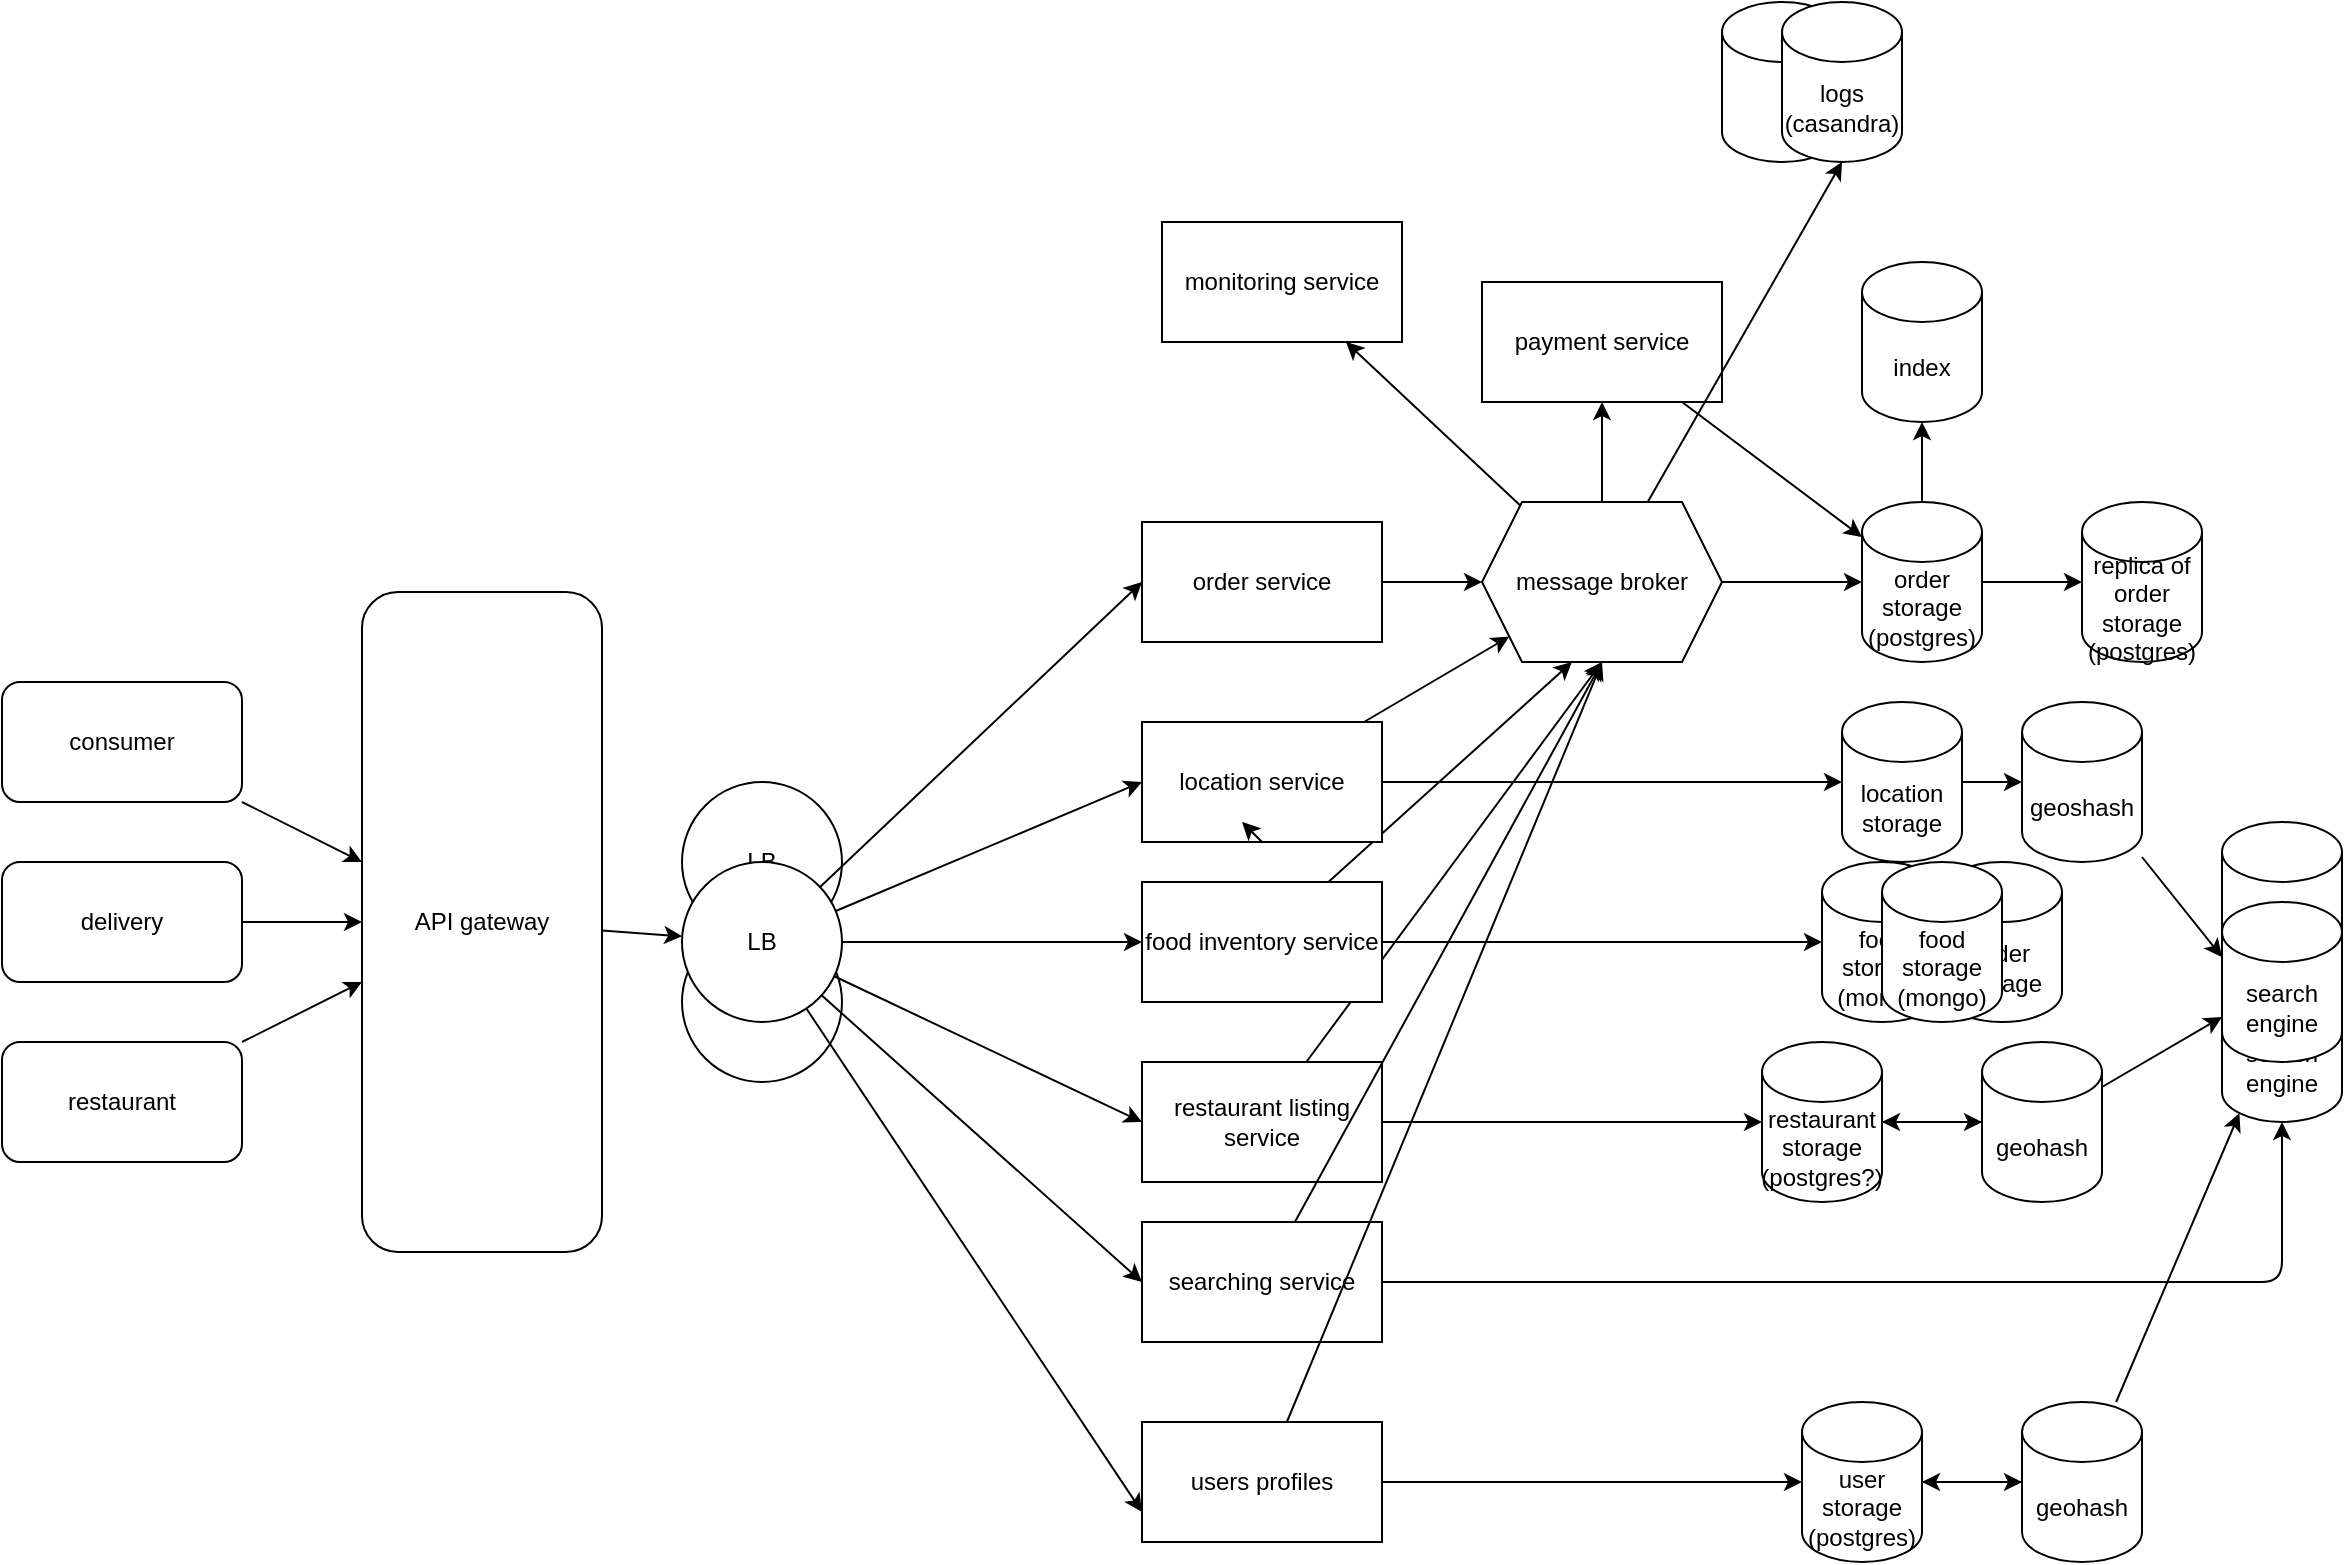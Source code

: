 <mxfile>
    <diagram id="ACZVWDw1_Y8eADHorTDW" name="Page-1">
        <mxGraphModel dx="1756" dy="1952" grid="1" gridSize="10" guides="1" tooltips="1" connect="1" arrows="1" fold="1" page="1" pageScale="1" pageWidth="827" pageHeight="1169" math="0" shadow="0">
            <root>
                <mxCell id="0"/>
                <mxCell id="1" parent="0"/>
                <mxCell id="83" value="" style="edgeStyle=none;html=1;" edge="1" parent="1" source="80" target="79">
                    <mxGeometry relative="1" as="geometry"/>
                </mxCell>
                <mxCell id="85" style="edgeStyle=none;html=1;" edge="1" parent="1" source="80" target="27">
                    <mxGeometry relative="1" as="geometry"/>
                </mxCell>
                <mxCell id="80" value="geohash" style="shape=cylinder3;whiteSpace=wrap;html=1;boundedLbl=1;backgroundOutline=1;size=15;fontStyle=0" vertex="1" parent="1">
                    <mxGeometry x="970" y="220" width="60" height="80" as="geometry"/>
                </mxCell>
                <mxCell id="84" value="" style="edgeStyle=none;html=1;" edge="1" parent="1" source="79" target="80">
                    <mxGeometry relative="1" as="geometry"/>
                </mxCell>
                <mxCell id="79" value="restaurant storage&lt;br&gt;(postgres?)" style="shape=cylinder3;whiteSpace=wrap;html=1;boundedLbl=1;backgroundOutline=1;size=15;fontStyle=0" vertex="1" parent="1">
                    <mxGeometry x="860" y="220" width="60" height="80" as="geometry"/>
                </mxCell>
                <mxCell id="60" value="search engine" style="shape=cylinder3;whiteSpace=wrap;html=1;boundedLbl=1;backgroundOutline=1;size=15;" vertex="1" parent="1">
                    <mxGeometry x="1090" y="180" width="60" height="80" as="geometry"/>
                </mxCell>
                <mxCell id="61" value="search engine" style="shape=cylinder3;whiteSpace=wrap;html=1;boundedLbl=1;backgroundOutline=1;size=15;" vertex="1" parent="1">
                    <mxGeometry x="1090" y="110" width="60" height="80" as="geometry"/>
                </mxCell>
                <mxCell id="58" value="food storage&lt;br&gt;(mongo)" style="shape=cylinder3;whiteSpace=wrap;html=1;boundedLbl=1;backgroundOutline=1;size=15;" vertex="1" parent="1">
                    <mxGeometry x="890" y="130" width="60" height="80" as="geometry"/>
                </mxCell>
                <mxCell id="56" value="order storage" style="shape=cylinder3;whiteSpace=wrap;html=1;boundedLbl=1;backgroundOutline=1;size=15;fontStyle=0" vertex="1" parent="1">
                    <mxGeometry x="950" y="130" width="60" height="80" as="geometry"/>
                </mxCell>
                <mxCell id="38" value="LB" style="ellipse;whiteSpace=wrap;html=1;aspect=fixed;" vertex="1" parent="1">
                    <mxGeometry x="320" y="160" width="80" height="80" as="geometry"/>
                </mxCell>
                <mxCell id="37" value="LB" style="ellipse;whiteSpace=wrap;html=1;aspect=fixed;" vertex="1" parent="1">
                    <mxGeometry x="320" y="90" width="80" height="80" as="geometry"/>
                </mxCell>
                <mxCell id="2" value="" style="edgeStyle=none;html=1;" edge="1" parent="1" source="3" target="14">
                    <mxGeometry relative="1" as="geometry"/>
                </mxCell>
                <mxCell id="3" value="consumer" style="rounded=1;whiteSpace=wrap;html=1;" vertex="1" parent="1">
                    <mxGeometry x="-20" y="40" width="120" height="60" as="geometry"/>
                </mxCell>
                <mxCell id="4" value="" style="edgeStyle=none;html=1;" edge="1" parent="1" source="5" target="14">
                    <mxGeometry relative="1" as="geometry"/>
                </mxCell>
                <mxCell id="5" value="delivery" style="rounded=1;whiteSpace=wrap;html=1;" vertex="1" parent="1">
                    <mxGeometry x="-20" y="130" width="120" height="60" as="geometry"/>
                </mxCell>
                <mxCell id="6" value="" style="edgeStyle=none;html=1;" edge="1" parent="1" source="7" target="14">
                    <mxGeometry relative="1" as="geometry"/>
                </mxCell>
                <mxCell id="7" value="restaurant" style="rounded=1;whiteSpace=wrap;html=1;" vertex="1" parent="1">
                    <mxGeometry x="-20" y="220" width="120" height="60" as="geometry"/>
                </mxCell>
                <mxCell id="36" value="" style="edgeStyle=none;html=1;" edge="1" parent="1" source="14" target="35">
                    <mxGeometry relative="1" as="geometry"/>
                </mxCell>
                <mxCell id="14" value="API gateway" style="rounded=1;whiteSpace=wrap;html=1;" vertex="1" parent="1">
                    <mxGeometry x="160" y="-5" width="120" height="330" as="geometry"/>
                </mxCell>
                <mxCell id="81" style="edgeStyle=none;html=1;entryX=0;entryY=0.5;entryDx=0;entryDy=0;entryPerimeter=0;" edge="1" parent="1" source="16" target="79">
                    <mxGeometry relative="1" as="geometry"/>
                </mxCell>
                <mxCell id="98" style="edgeStyle=none;html=1;entryX=0.5;entryY=1;entryDx=0;entryDy=0;" edge="1" parent="1" source="16" target="47">
                    <mxGeometry relative="1" as="geometry"/>
                </mxCell>
                <mxCell id="16" value="restaurant listing service" style="rounded=0;whiteSpace=wrap;html=1;" vertex="1" parent="1">
                    <mxGeometry x="550" y="230" width="120" height="60" as="geometry"/>
                </mxCell>
                <mxCell id="74" style="edgeStyle=none;html=1;" edge="1" parent="1" source="18" target="58">
                    <mxGeometry relative="1" as="geometry"/>
                </mxCell>
                <mxCell id="97" style="edgeStyle=none;html=1;entryX=0.375;entryY=1;entryDx=0;entryDy=0;" edge="1" parent="1" source="18" target="47">
                    <mxGeometry relative="1" as="geometry"/>
                </mxCell>
                <mxCell id="18" value="food inventory service" style="rounded=0;whiteSpace=wrap;html=1;" vertex="1" parent="1">
                    <mxGeometry x="550" y="140" width="120" height="60" as="geometry"/>
                </mxCell>
                <mxCell id="22" value="food storage&lt;br&gt;(mongo)" style="shape=cylinder3;whiteSpace=wrap;html=1;boundedLbl=1;backgroundOutline=1;size=15;" vertex="1" parent="1">
                    <mxGeometry x="920" y="130" width="60" height="80" as="geometry"/>
                </mxCell>
                <mxCell id="77" style="edgeStyle=none;html=1;entryX=0;entryY=0.5;entryDx=0;entryDy=0;entryPerimeter=0;" edge="1" parent="1" source="24" target="26">
                    <mxGeometry relative="1" as="geometry"/>
                </mxCell>
                <mxCell id="96" style="edgeStyle=none;html=1;" edge="1" parent="1" source="24" target="47">
                    <mxGeometry relative="1" as="geometry"/>
                </mxCell>
                <mxCell id="24" value="location service" style="rounded=0;whiteSpace=wrap;html=1;" vertex="1" parent="1">
                    <mxGeometry x="550" y="60" width="120" height="60" as="geometry"/>
                </mxCell>
                <mxCell id="76" value="" style="edgeStyle=none;html=1;" edge="1" parent="1" source="26" target="75">
                    <mxGeometry relative="1" as="geometry"/>
                </mxCell>
                <mxCell id="26" value="location storage" style="shape=cylinder3;whiteSpace=wrap;html=1;boundedLbl=1;backgroundOutline=1;size=15;" vertex="1" parent="1">
                    <mxGeometry x="900" y="50" width="60" height="80" as="geometry"/>
                </mxCell>
                <mxCell id="27" value="search engine" style="shape=cylinder3;whiteSpace=wrap;html=1;boundedLbl=1;backgroundOutline=1;size=15;" vertex="1" parent="1">
                    <mxGeometry x="1090" y="150" width="60" height="80" as="geometry"/>
                </mxCell>
                <mxCell id="82" style="edgeStyle=none;html=1;entryX=0.5;entryY=1;entryDx=0;entryDy=0;entryPerimeter=0;" edge="1" parent="1" source="29" target="60">
                    <mxGeometry relative="1" as="geometry">
                        <mxPoint x="1310" y="340" as="targetPoint"/>
                        <Array as="points">
                            <mxPoint x="1120" y="340"/>
                        </Array>
                    </mxGeometry>
                </mxCell>
                <mxCell id="99" style="edgeStyle=none;html=1;entryX=0.5;entryY=1;entryDx=0;entryDy=0;" edge="1" parent="1" source="29" target="47">
                    <mxGeometry relative="1" as="geometry"/>
                </mxCell>
                <mxCell id="29" value="searching service" style="rounded=0;whiteSpace=wrap;html=1;" vertex="1" parent="1">
                    <mxGeometry x="550" y="310" width="120" height="60" as="geometry"/>
                </mxCell>
                <mxCell id="49" value="" style="edgeStyle=none;html=1;" edge="1" parent="1" source="31" target="47">
                    <mxGeometry relative="1" as="geometry"/>
                </mxCell>
                <mxCell id="31" value="order service" style="rounded=0;whiteSpace=wrap;html=1;" vertex="1" parent="1">
                    <mxGeometry x="550" y="-40" width="120" height="60" as="geometry"/>
                </mxCell>
                <mxCell id="101" style="edgeStyle=none;html=1;" edge="1" parent="1" source="33" target="34">
                    <mxGeometry relative="1" as="geometry"/>
                </mxCell>
                <mxCell id="33" value="payment service" style="rounded=0;whiteSpace=wrap;html=1;" vertex="1" parent="1">
                    <mxGeometry x="720" y="-160" width="120" height="60" as="geometry"/>
                </mxCell>
                <mxCell id="53" value="" style="edgeStyle=none;html=1;" edge="1" parent="1" source="34" target="52">
                    <mxGeometry relative="1" as="geometry"/>
                </mxCell>
                <mxCell id="55" value="" style="edgeStyle=none;html=1;" edge="1" parent="1" source="34" target="54">
                    <mxGeometry relative="1" as="geometry"/>
                </mxCell>
                <mxCell id="34" value="order storage&lt;br&gt;(postgres)" style="shape=cylinder3;whiteSpace=wrap;html=1;boundedLbl=1;backgroundOutline=1;size=15;" vertex="1" parent="1">
                    <mxGeometry x="910" y="-50" width="60" height="80" as="geometry"/>
                </mxCell>
                <mxCell id="40" style="edgeStyle=none;html=1;entryX=0;entryY=0.5;entryDx=0;entryDy=0;" edge="1" parent="1" source="35" target="24">
                    <mxGeometry relative="1" as="geometry"/>
                </mxCell>
                <mxCell id="41" style="edgeStyle=none;html=1;entryX=0;entryY=0.5;entryDx=0;entryDy=0;" edge="1" parent="1" source="35" target="16">
                    <mxGeometry relative="1" as="geometry"/>
                </mxCell>
                <mxCell id="42" style="edgeStyle=none;html=1;entryX=0;entryY=0.5;entryDx=0;entryDy=0;" edge="1" parent="1" source="35" target="29">
                    <mxGeometry relative="1" as="geometry"/>
                </mxCell>
                <mxCell id="44" style="edgeStyle=none;html=1;entryX=0;entryY=0.5;entryDx=0;entryDy=0;" edge="1" parent="1" source="35" target="31">
                    <mxGeometry relative="1" as="geometry"/>
                </mxCell>
                <mxCell id="45" style="edgeStyle=none;html=1;entryX=0;entryY=0.5;entryDx=0;entryDy=0;" edge="1" parent="1" source="35" target="18">
                    <mxGeometry relative="1" as="geometry"/>
                </mxCell>
                <mxCell id="88" style="edgeStyle=none;html=1;entryX=0;entryY=0.75;entryDx=0;entryDy=0;" edge="1" parent="1" source="35" target="87">
                    <mxGeometry relative="1" as="geometry"/>
                </mxCell>
                <mxCell id="35" value="LB" style="ellipse;whiteSpace=wrap;html=1;aspect=fixed;" vertex="1" parent="1">
                    <mxGeometry x="320" y="130" width="80" height="80" as="geometry"/>
                </mxCell>
                <mxCell id="50" value="" style="edgeStyle=none;html=1;" edge="1" parent="1" source="47" target="33">
                    <mxGeometry relative="1" as="geometry"/>
                </mxCell>
                <mxCell id="51" value="" style="edgeStyle=none;html=1;" edge="1" parent="1" source="47" target="34">
                    <mxGeometry relative="1" as="geometry"/>
                </mxCell>
                <mxCell id="107" style="edgeStyle=none;html=1;entryX=0.5;entryY=1;entryDx=0;entryDy=0;entryPerimeter=0;" edge="1" parent="1" source="47" target="104">
                    <mxGeometry relative="1" as="geometry"/>
                </mxCell>
                <mxCell id="109" style="edgeStyle=none;html=1;" edge="1" parent="1" source="47" target="108">
                    <mxGeometry relative="1" as="geometry"/>
                </mxCell>
                <mxCell id="47" value="message broker" style="shape=hexagon;perimeter=hexagonPerimeter2;whiteSpace=wrap;html=1;fixedSize=1;" vertex="1" parent="1">
                    <mxGeometry x="720" y="-50" width="120" height="80" as="geometry"/>
                </mxCell>
                <mxCell id="52" value="index" style="shape=cylinder3;whiteSpace=wrap;html=1;boundedLbl=1;backgroundOutline=1;size=15;" vertex="1" parent="1">
                    <mxGeometry x="910" y="-170" width="60" height="80" as="geometry"/>
                </mxCell>
                <mxCell id="54" value="replica of order storage&lt;br&gt;(postgres)" style="shape=cylinder3;whiteSpace=wrap;html=1;boundedLbl=1;backgroundOutline=1;size=15;" vertex="1" parent="1">
                    <mxGeometry x="1020" y="-50" width="60" height="80" as="geometry"/>
                </mxCell>
                <mxCell id="86" style="edgeStyle=none;html=1;entryX=0;entryY=0;entryDx=0;entryDy=27.5;entryPerimeter=0;" edge="1" parent="1" source="75" target="27">
                    <mxGeometry relative="1" as="geometry"/>
                </mxCell>
                <mxCell id="75" value="geoshash" style="shape=cylinder3;whiteSpace=wrap;html=1;boundedLbl=1;backgroundOutline=1;size=15;" vertex="1" parent="1">
                    <mxGeometry x="990" y="50" width="60" height="80" as="geometry"/>
                </mxCell>
                <mxCell id="93" style="edgeStyle=none;html=1;" edge="1" parent="1" source="87" target="92">
                    <mxGeometry relative="1" as="geometry"/>
                </mxCell>
                <mxCell id="100" style="edgeStyle=none;html=1;entryX=0.5;entryY=1;entryDx=0;entryDy=0;" edge="1" parent="1" source="87" target="47">
                    <mxGeometry relative="1" as="geometry"/>
                </mxCell>
                <mxCell id="87" value="users profiles" style="rounded=0;whiteSpace=wrap;html=1;" vertex="1" parent="1">
                    <mxGeometry x="550" y="410" width="120" height="60" as="geometry"/>
                </mxCell>
                <mxCell id="89" value="" style="edgeStyle=none;html=1;" edge="1" parent="1" source="90" target="92">
                    <mxGeometry relative="1" as="geometry"/>
                </mxCell>
                <mxCell id="94" style="edgeStyle=none;html=1;entryX=0.145;entryY=1;entryDx=0;entryDy=-4.35;entryPerimeter=0;" edge="1" parent="1" source="90" target="60">
                    <mxGeometry relative="1" as="geometry"/>
                </mxCell>
                <mxCell id="90" value="geohash" style="shape=cylinder3;whiteSpace=wrap;html=1;boundedLbl=1;backgroundOutline=1;size=15;fontStyle=0" vertex="1" parent="1">
                    <mxGeometry x="990" y="400" width="60" height="80" as="geometry"/>
                </mxCell>
                <mxCell id="91" value="" style="edgeStyle=none;html=1;" edge="1" parent="1" source="92" target="90">
                    <mxGeometry relative="1" as="geometry"/>
                </mxCell>
                <mxCell id="92" value="user storage&lt;br&gt;(postgres)" style="shape=cylinder3;whiteSpace=wrap;html=1;boundedLbl=1;backgroundOutline=1;size=15;fontStyle=0" vertex="1" parent="1">
                    <mxGeometry x="880" y="400" width="60" height="80" as="geometry"/>
                </mxCell>
                <mxCell id="95" style="edgeStyle=none;html=1;exitX=0.5;exitY=1;exitDx=0;exitDy=0;entryX=0.417;entryY=0.833;entryDx=0;entryDy=0;entryPerimeter=0;" edge="1" parent="1" source="24" target="24">
                    <mxGeometry relative="1" as="geometry"/>
                </mxCell>
                <mxCell id="103" value="" style="shape=cylinder3;whiteSpace=wrap;html=1;boundedLbl=1;backgroundOutline=1;size=15;" vertex="1" parent="1">
                    <mxGeometry x="840" y="-300" width="60" height="80" as="geometry"/>
                </mxCell>
                <mxCell id="104" value="logs&lt;br&gt;(casandra)" style="shape=cylinder3;whiteSpace=wrap;html=1;boundedLbl=1;backgroundOutline=1;size=15;" vertex="1" parent="1">
                    <mxGeometry x="870" y="-300" width="60" height="80" as="geometry"/>
                </mxCell>
                <mxCell id="108" value="monitoring service" style="rounded=0;whiteSpace=wrap;html=1;" vertex="1" parent="1">
                    <mxGeometry x="560" y="-190" width="120" height="60" as="geometry"/>
                </mxCell>
            </root>
        </mxGraphModel>
    </diagram>
</mxfile>